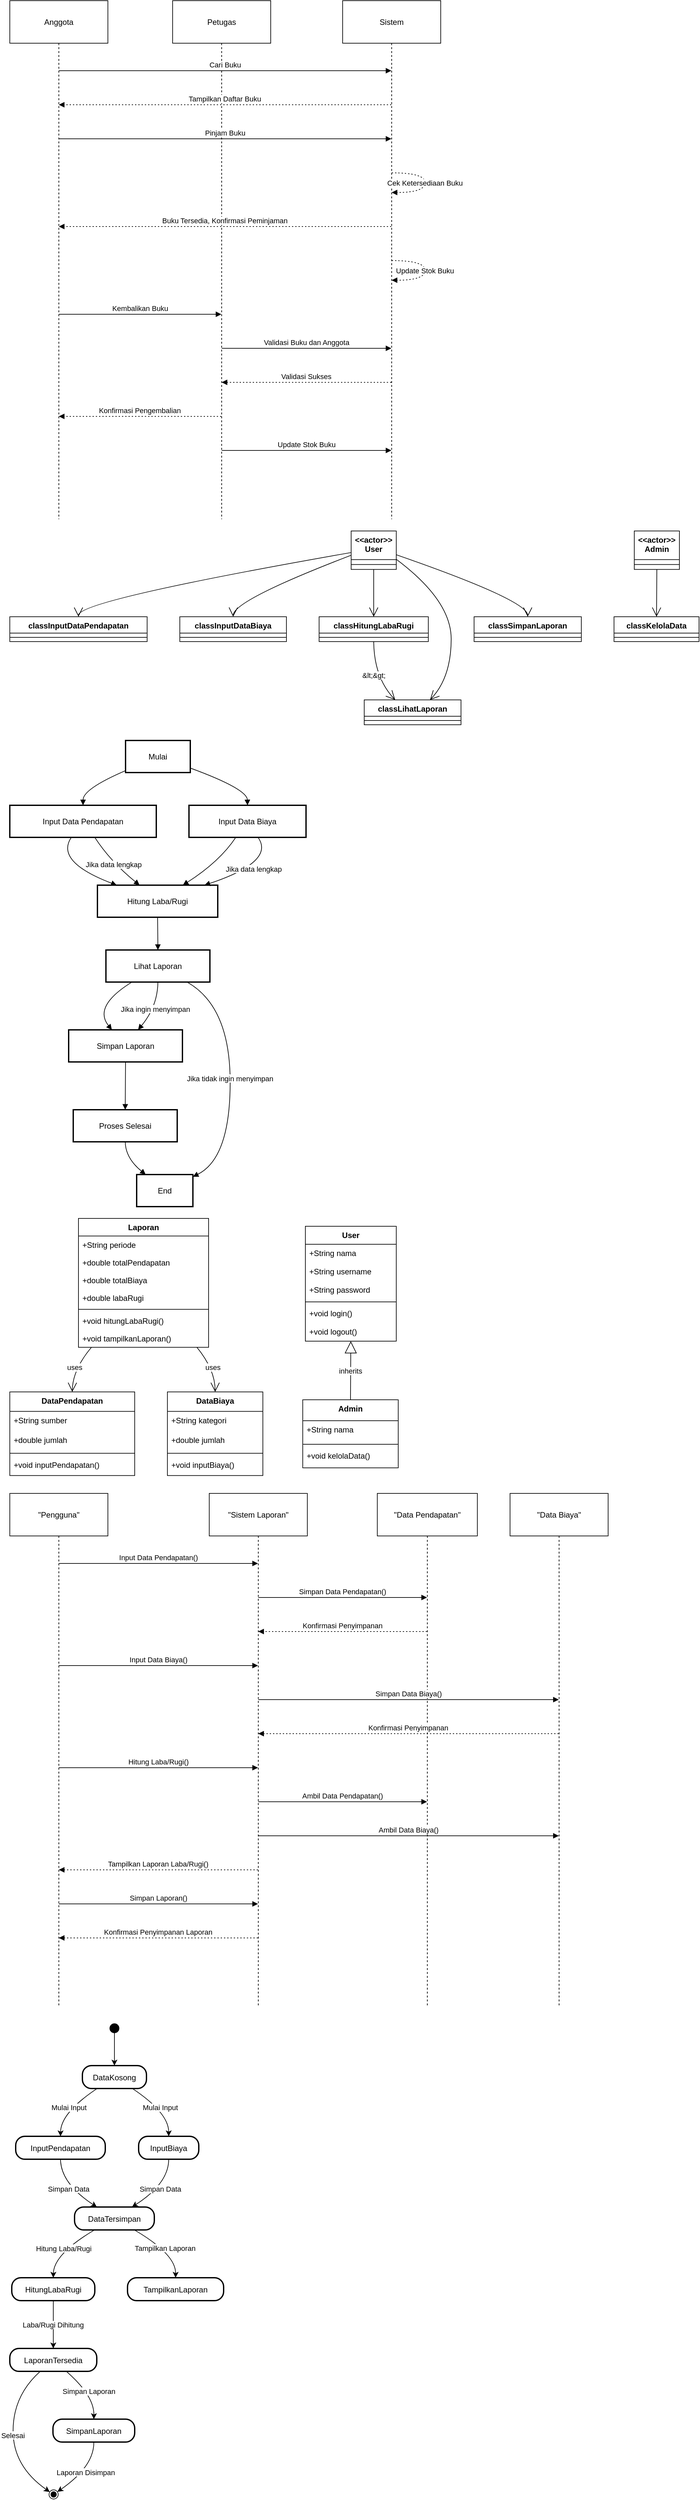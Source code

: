 <mxfile version="24.7.16">
  <diagram name="Page-1" id="5DmJ3awKhvDakh-L3g_3">
    <mxGraphModel grid="1" page="1" gridSize="10" guides="1" tooltips="1" connect="1" arrows="1" fold="1" pageScale="1" pageWidth="850" pageHeight="1100" math="0" shadow="0">
      <root>
        <mxCell id="0" />
        <mxCell id="1" parent="0" />
        <mxCell id="r-ZJKPCZ0ex_ZWOX-eeg-1" value="Anggota" style="shape=umlLifeline;perimeter=lifelinePerimeter;whiteSpace=wrap;container=1;dropTarget=0;collapsible=0;recursiveResize=0;outlineConnect=0;portConstraint=eastwest;newEdgeStyle={&quot;edgeStyle&quot;:&quot;elbowEdgeStyle&quot;,&quot;elbow&quot;:&quot;vertical&quot;,&quot;curved&quot;:0,&quot;rounded&quot;:0};size=65;" vertex="1" parent="1">
          <mxGeometry x="20" y="650" width="150" height="792" as="geometry" />
        </mxCell>
        <mxCell id="r-ZJKPCZ0ex_ZWOX-eeg-2" value="Petugas" style="shape=umlLifeline;perimeter=lifelinePerimeter;whiteSpace=wrap;container=1;dropTarget=0;collapsible=0;recursiveResize=0;outlineConnect=0;portConstraint=eastwest;newEdgeStyle={&quot;edgeStyle&quot;:&quot;elbowEdgeStyle&quot;,&quot;elbow&quot;:&quot;vertical&quot;,&quot;curved&quot;:0,&quot;rounded&quot;:0};size=65;" vertex="1" parent="1">
          <mxGeometry x="269" y="650" width="150" height="792" as="geometry" />
        </mxCell>
        <mxCell id="r-ZJKPCZ0ex_ZWOX-eeg-3" value="Sistem" style="shape=umlLifeline;perimeter=lifelinePerimeter;whiteSpace=wrap;container=1;dropTarget=0;collapsible=0;recursiveResize=0;outlineConnect=0;portConstraint=eastwest;newEdgeStyle={&quot;edgeStyle&quot;:&quot;elbowEdgeStyle&quot;,&quot;elbow&quot;:&quot;vertical&quot;,&quot;curved&quot;:0,&quot;rounded&quot;:0};size=65;" vertex="1" parent="1">
          <mxGeometry x="529" y="650" width="150" height="792" as="geometry" />
        </mxCell>
        <mxCell id="r-ZJKPCZ0ex_ZWOX-eeg-4" value="Cari Buku" style="verticalAlign=bottom;edgeStyle=elbowEdgeStyle;elbow=vertical;curved=0;rounded=0;endArrow=block;" edge="1" parent="1" source="r-ZJKPCZ0ex_ZWOX-eeg-1" target="r-ZJKPCZ0ex_ZWOX-eeg-3">
          <mxGeometry relative="1" as="geometry">
            <Array as="points">
              <mxPoint x="358" y="757" />
            </Array>
          </mxGeometry>
        </mxCell>
        <mxCell id="r-ZJKPCZ0ex_ZWOX-eeg-5" value="Tampilkan Daftar Buku" style="verticalAlign=bottom;edgeStyle=elbowEdgeStyle;elbow=vertical;curved=0;rounded=0;dashed=1;dashPattern=2 3;endArrow=block;" edge="1" parent="1" source="r-ZJKPCZ0ex_ZWOX-eeg-3" target="r-ZJKPCZ0ex_ZWOX-eeg-1">
          <mxGeometry relative="1" as="geometry">
            <Array as="points">
              <mxPoint x="361" y="809" />
            </Array>
          </mxGeometry>
        </mxCell>
        <mxCell id="r-ZJKPCZ0ex_ZWOX-eeg-6" value="Pinjam Buku" style="verticalAlign=bottom;edgeStyle=elbowEdgeStyle;elbow=vertical;curved=0;rounded=0;endArrow=block;" edge="1" parent="1" source="r-ZJKPCZ0ex_ZWOX-eeg-1" target="r-ZJKPCZ0ex_ZWOX-eeg-3">
          <mxGeometry relative="1" as="geometry">
            <Array as="points">
              <mxPoint x="358" y="861" />
            </Array>
          </mxGeometry>
        </mxCell>
        <mxCell id="r-ZJKPCZ0ex_ZWOX-eeg-7" value="Cek Ketersediaan Buku" style="curved=1;dashed=1;dashPattern=2 3;endArrow=block;rounded=0;" edge="1" parent="1" source="r-ZJKPCZ0ex_ZWOX-eeg-3" target="r-ZJKPCZ0ex_ZWOX-eeg-3">
          <mxGeometry relative="1" as="geometry">
            <Array as="points">
              <mxPoint x="655" y="913" />
              <mxPoint x="655" y="943" />
            </Array>
          </mxGeometry>
        </mxCell>
        <mxCell id="r-ZJKPCZ0ex_ZWOX-eeg-8" value="Buku Tersedia, Konfirmasi Peminjaman" style="verticalAlign=bottom;edgeStyle=elbowEdgeStyle;elbow=vertical;curved=0;rounded=0;dashed=1;dashPattern=2 3;endArrow=block;" edge="1" parent="1" source="r-ZJKPCZ0ex_ZWOX-eeg-3" target="r-ZJKPCZ0ex_ZWOX-eeg-1">
          <mxGeometry relative="1" as="geometry">
            <Array as="points">
              <mxPoint x="361" y="995" />
            </Array>
          </mxGeometry>
        </mxCell>
        <mxCell id="r-ZJKPCZ0ex_ZWOX-eeg-9" value="Update Stok Buku" style="curved=1;dashed=1;dashPattern=2 3;endArrow=block;rounded=0;" edge="1" parent="1" source="r-ZJKPCZ0ex_ZWOX-eeg-3" target="r-ZJKPCZ0ex_ZWOX-eeg-3">
          <mxGeometry relative="1" as="geometry">
            <Array as="points">
              <mxPoint x="655" y="1047" />
              <mxPoint x="655" y="1077" />
            </Array>
          </mxGeometry>
        </mxCell>
        <mxCell id="r-ZJKPCZ0ex_ZWOX-eeg-10" value="Kembalikan Buku" style="verticalAlign=bottom;edgeStyle=elbowEdgeStyle;elbow=vertical;curved=0;rounded=0;endArrow=block;" edge="1" parent="1" source="r-ZJKPCZ0ex_ZWOX-eeg-1" target="r-ZJKPCZ0ex_ZWOX-eeg-2">
          <mxGeometry relative="1" as="geometry">
            <Array as="points">
              <mxPoint x="228" y="1129" />
            </Array>
          </mxGeometry>
        </mxCell>
        <mxCell id="r-ZJKPCZ0ex_ZWOX-eeg-11" value="Validasi Buku dan Anggota" style="verticalAlign=bottom;edgeStyle=elbowEdgeStyle;elbow=vertical;curved=0;rounded=0;endArrow=block;" edge="1" parent="1" source="r-ZJKPCZ0ex_ZWOX-eeg-2" target="r-ZJKPCZ0ex_ZWOX-eeg-3">
          <mxGeometry relative="1" as="geometry">
            <Array as="points">
              <mxPoint x="483" y="1181" />
            </Array>
          </mxGeometry>
        </mxCell>
        <mxCell id="r-ZJKPCZ0ex_ZWOX-eeg-12" value="Validasi Sukses" style="verticalAlign=bottom;edgeStyle=elbowEdgeStyle;elbow=vertical;curved=0;rounded=0;dashed=1;dashPattern=2 3;endArrow=block;" edge="1" parent="1" source="r-ZJKPCZ0ex_ZWOX-eeg-3" target="r-ZJKPCZ0ex_ZWOX-eeg-2">
          <mxGeometry relative="1" as="geometry">
            <Array as="points">
              <mxPoint x="486" y="1233" />
            </Array>
          </mxGeometry>
        </mxCell>
        <mxCell id="r-ZJKPCZ0ex_ZWOX-eeg-13" value="Konfirmasi Pengembalian" style="verticalAlign=bottom;edgeStyle=elbowEdgeStyle;elbow=vertical;curved=0;rounded=0;dashed=1;dashPattern=2 3;endArrow=block;" edge="1" parent="1" source="r-ZJKPCZ0ex_ZWOX-eeg-2" target="r-ZJKPCZ0ex_ZWOX-eeg-1">
          <mxGeometry relative="1" as="geometry">
            <Array as="points">
              <mxPoint x="231" y="1285" />
            </Array>
          </mxGeometry>
        </mxCell>
        <mxCell id="r-ZJKPCZ0ex_ZWOX-eeg-14" value="Update Stok Buku" style="verticalAlign=bottom;edgeStyle=elbowEdgeStyle;elbow=vertical;curved=0;rounded=0;endArrow=block;" edge="1" parent="1" source="r-ZJKPCZ0ex_ZWOX-eeg-2" target="r-ZJKPCZ0ex_ZWOX-eeg-3">
          <mxGeometry relative="1" as="geometry">
            <Array as="points">
              <mxPoint x="483" y="1337" />
            </Array>
          </mxGeometry>
        </mxCell>
        <mxCell id="r-ZJKPCZ0ex_ZWOX-eeg-15" value="&lt;&lt;actor&gt;&gt;&#xa;User" style="swimlane;fontStyle=1;align=center;verticalAlign=top;childLayout=stackLayout;horizontal=1;startSize=43.8;horizontalStack=0;resizeParent=1;resizeParentMax=0;resizeLast=0;collapsible=0;marginBottom=0;" vertex="1" parent="1">
          <mxGeometry x="542" y="1460" width="69" height="58.8" as="geometry" />
        </mxCell>
        <mxCell id="r-ZJKPCZ0ex_ZWOX-eeg-16" style="line;strokeWidth=1;fillColor=none;align=left;verticalAlign=middle;spacingTop=-1;spacingLeft=3;spacingRight=3;rotatable=0;labelPosition=right;points=[];portConstraint=eastwest;strokeColor=inherit;" vertex="1" parent="r-ZJKPCZ0ex_ZWOX-eeg-15">
          <mxGeometry y="43.8" width="69" height="15" as="geometry" />
        </mxCell>
        <mxCell id="r-ZJKPCZ0ex_ZWOX-eeg-17" value="&lt;&lt;actor&gt;&gt;&#xa;Admin" style="swimlane;fontStyle=1;align=center;verticalAlign=top;childLayout=stackLayout;horizontal=1;startSize=43.8;horizontalStack=0;resizeParent=1;resizeParentMax=0;resizeLast=0;collapsible=0;marginBottom=0;" vertex="1" parent="1">
          <mxGeometry x="975" y="1460" width="69" height="58.8" as="geometry" />
        </mxCell>
        <mxCell id="r-ZJKPCZ0ex_ZWOX-eeg-18" style="line;strokeWidth=1;fillColor=none;align=left;verticalAlign=middle;spacingTop=-1;spacingLeft=3;spacingRight=3;rotatable=0;labelPosition=right;points=[];portConstraint=eastwest;strokeColor=inherit;" vertex="1" parent="r-ZJKPCZ0ex_ZWOX-eeg-17">
          <mxGeometry y="43.8" width="69" height="15" as="geometry" />
        </mxCell>
        <mxCell id="r-ZJKPCZ0ex_ZWOX-eeg-19" value="classInputDataPendapatan" style="swimlane;fontStyle=1;align=center;verticalAlign=top;childLayout=stackLayout;horizontal=1;startSize=25;horizontalStack=0;resizeParent=1;resizeParentMax=0;resizeLast=0;collapsible=0;marginBottom=0;" vertex="1" parent="1">
          <mxGeometry x="20" y="1591" width="210" height="38" as="geometry" />
        </mxCell>
        <mxCell id="r-ZJKPCZ0ex_ZWOX-eeg-20" style="line;strokeWidth=1;fillColor=none;align=left;verticalAlign=middle;spacingTop=-1;spacingLeft=3;spacingRight=3;rotatable=0;labelPosition=right;points=[];portConstraint=eastwest;strokeColor=inherit;" vertex="1" parent="r-ZJKPCZ0ex_ZWOX-eeg-19">
          <mxGeometry y="25" width="210" height="13" as="geometry" />
        </mxCell>
        <mxCell id="r-ZJKPCZ0ex_ZWOX-eeg-21" value="classInputDataBiaya" style="swimlane;fontStyle=1;align=center;verticalAlign=top;childLayout=stackLayout;horizontal=1;startSize=25;horizontalStack=0;resizeParent=1;resizeParentMax=0;resizeLast=0;collapsible=0;marginBottom=0;" vertex="1" parent="1">
          <mxGeometry x="280" y="1591" width="163" height="38" as="geometry" />
        </mxCell>
        <mxCell id="r-ZJKPCZ0ex_ZWOX-eeg-22" style="line;strokeWidth=1;fillColor=none;align=left;verticalAlign=middle;spacingTop=-1;spacingLeft=3;spacingRight=3;rotatable=0;labelPosition=right;points=[];portConstraint=eastwest;strokeColor=inherit;" vertex="1" parent="r-ZJKPCZ0ex_ZWOX-eeg-21">
          <mxGeometry y="25" width="163" height="13" as="geometry" />
        </mxCell>
        <mxCell id="r-ZJKPCZ0ex_ZWOX-eeg-23" value="classHitungLabaRugi" style="swimlane;fontStyle=1;align=center;verticalAlign=top;childLayout=stackLayout;horizontal=1;startSize=25;horizontalStack=0;resizeParent=1;resizeParentMax=0;resizeLast=0;collapsible=0;marginBottom=0;" vertex="1" parent="1">
          <mxGeometry x="493" y="1591" width="167" height="38" as="geometry" />
        </mxCell>
        <mxCell id="r-ZJKPCZ0ex_ZWOX-eeg-24" style="line;strokeWidth=1;fillColor=none;align=left;verticalAlign=middle;spacingTop=-1;spacingLeft=3;spacingRight=3;rotatable=0;labelPosition=right;points=[];portConstraint=eastwest;strokeColor=inherit;" vertex="1" parent="r-ZJKPCZ0ex_ZWOX-eeg-23">
          <mxGeometry y="25" width="167" height="13" as="geometry" />
        </mxCell>
        <mxCell id="r-ZJKPCZ0ex_ZWOX-eeg-25" value="classLihatLaporan" style="swimlane;fontStyle=1;align=center;verticalAlign=top;childLayout=stackLayout;horizontal=1;startSize=25;horizontalStack=0;resizeParent=1;resizeParentMax=0;resizeLast=0;collapsible=0;marginBottom=0;" vertex="1" parent="1">
          <mxGeometry x="562" y="1718" width="148" height="38" as="geometry" />
        </mxCell>
        <mxCell id="r-ZJKPCZ0ex_ZWOX-eeg-26" style="line;strokeWidth=1;fillColor=none;align=left;verticalAlign=middle;spacingTop=-1;spacingLeft=3;spacingRight=3;rotatable=0;labelPosition=right;points=[];portConstraint=eastwest;strokeColor=inherit;" vertex="1" parent="r-ZJKPCZ0ex_ZWOX-eeg-25">
          <mxGeometry y="25" width="148" height="13" as="geometry" />
        </mxCell>
        <mxCell id="r-ZJKPCZ0ex_ZWOX-eeg-27" value="classSimpanLaporan" style="swimlane;fontStyle=1;align=center;verticalAlign=top;childLayout=stackLayout;horizontal=1;startSize=25;horizontalStack=0;resizeParent=1;resizeParentMax=0;resizeLast=0;collapsible=0;marginBottom=0;" vertex="1" parent="1">
          <mxGeometry x="730" y="1591" width="164" height="38" as="geometry" />
        </mxCell>
        <mxCell id="r-ZJKPCZ0ex_ZWOX-eeg-28" style="line;strokeWidth=1;fillColor=none;align=left;verticalAlign=middle;spacingTop=-1;spacingLeft=3;spacingRight=3;rotatable=0;labelPosition=right;points=[];portConstraint=eastwest;strokeColor=inherit;" vertex="1" parent="r-ZJKPCZ0ex_ZWOX-eeg-27">
          <mxGeometry y="25" width="164" height="13" as="geometry" />
        </mxCell>
        <mxCell id="r-ZJKPCZ0ex_ZWOX-eeg-29" value="classKelolaData" style="swimlane;fontStyle=1;align=center;verticalAlign=top;childLayout=stackLayout;horizontal=1;startSize=25;horizontalStack=0;resizeParent=1;resizeParentMax=0;resizeLast=0;collapsible=0;marginBottom=0;" vertex="1" parent="1">
          <mxGeometry x="944" y="1591" width="130" height="38" as="geometry" />
        </mxCell>
        <mxCell id="r-ZJKPCZ0ex_ZWOX-eeg-30" style="line;strokeWidth=1;fillColor=none;align=left;verticalAlign=middle;spacingTop=-1;spacingLeft=3;spacingRight=3;rotatable=0;labelPosition=right;points=[];portConstraint=eastwest;strokeColor=inherit;" vertex="1" parent="r-ZJKPCZ0ex_ZWOX-eeg-29">
          <mxGeometry y="25" width="130" height="13" as="geometry" />
        </mxCell>
        <mxCell id="r-ZJKPCZ0ex_ZWOX-eeg-31" value="" style="curved=1;startArrow=none;endArrow=open;endSize=12;exitX=0;exitY=0.56;entryX=0.5;entryY=0;rounded=0;" edge="1" parent="1" source="r-ZJKPCZ0ex_ZWOX-eeg-15" target="r-ZJKPCZ0ex_ZWOX-eeg-19">
          <mxGeometry relative="1" as="geometry">
            <Array as="points">
              <mxPoint x="125" y="1566" />
            </Array>
          </mxGeometry>
        </mxCell>
        <mxCell id="r-ZJKPCZ0ex_ZWOX-eeg-32" value="" style="curved=1;startArrow=none;endArrow=open;endSize=12;exitX=0;exitY=0.63;entryX=0.5;entryY=0;rounded=0;" edge="1" parent="1" source="r-ZJKPCZ0ex_ZWOX-eeg-15" target="r-ZJKPCZ0ex_ZWOX-eeg-21">
          <mxGeometry relative="1" as="geometry">
            <Array as="points">
              <mxPoint x="362" y="1566" />
            </Array>
          </mxGeometry>
        </mxCell>
        <mxCell id="r-ZJKPCZ0ex_ZWOX-eeg-33" value="" style="curved=1;startArrow=none;endArrow=open;endSize=12;exitX=0.5;exitY=1;entryX=0.5;entryY=0;rounded=0;" edge="1" parent="1" source="r-ZJKPCZ0ex_ZWOX-eeg-15" target="r-ZJKPCZ0ex_ZWOX-eeg-23">
          <mxGeometry relative="1" as="geometry">
            <Array as="points" />
          </mxGeometry>
        </mxCell>
        <mxCell id="r-ZJKPCZ0ex_ZWOX-eeg-34" value="" style="curved=1;startArrow=none;endArrow=open;endSize=12;exitX=1.01;exitY=0.74;entryX=0.68;entryY=0;rounded=0;" edge="1" parent="1" source="r-ZJKPCZ0ex_ZWOX-eeg-15" target="r-ZJKPCZ0ex_ZWOX-eeg-25">
          <mxGeometry relative="1" as="geometry">
            <Array as="points">
              <mxPoint x="695" y="1566" />
              <mxPoint x="695" y="1684" />
            </Array>
          </mxGeometry>
        </mxCell>
        <mxCell id="r-ZJKPCZ0ex_ZWOX-eeg-35" value="" style="curved=1;startArrow=none;endArrow=open;endSize=12;exitX=1.01;exitY=0.62;entryX=0.5;entryY=0;rounded=0;" edge="1" parent="1" source="r-ZJKPCZ0ex_ZWOX-eeg-15" target="r-ZJKPCZ0ex_ZWOX-eeg-27">
          <mxGeometry relative="1" as="geometry">
            <Array as="points">
              <mxPoint x="812" y="1566" />
            </Array>
          </mxGeometry>
        </mxCell>
        <mxCell id="r-ZJKPCZ0ex_ZWOX-eeg-36" value="" style="curved=1;startArrow=none;endArrow=open;endSize=12;exitX=0.5;exitY=1;entryX=0.5;entryY=0;rounded=0;" edge="1" parent="1" source="r-ZJKPCZ0ex_ZWOX-eeg-17" target="r-ZJKPCZ0ex_ZWOX-eeg-29">
          <mxGeometry relative="1" as="geometry">
            <Array as="points" />
          </mxGeometry>
        </mxCell>
        <mxCell id="r-ZJKPCZ0ex_ZWOX-eeg-37" value="&amp;lt;&amp;gt;" style="curved=1;startArrow=none;endArrow=open;endSize=12;exitX=0.5;exitY=1;entryX=0.32;entryY=0;rounded=0;" edge="1" parent="1" source="r-ZJKPCZ0ex_ZWOX-eeg-23" target="r-ZJKPCZ0ex_ZWOX-eeg-25">
          <mxGeometry relative="1" as="geometry">
            <Array as="points">
              <mxPoint x="577" y="1684" />
            </Array>
          </mxGeometry>
        </mxCell>
        <mxCell id="r-ZJKPCZ0ex_ZWOX-eeg-38" value="Mulai" style="whiteSpace=wrap;strokeWidth=2;" vertex="1" parent="1">
          <mxGeometry x="197" y="1780" width="99" height="49" as="geometry" />
        </mxCell>
        <mxCell id="r-ZJKPCZ0ex_ZWOX-eeg-39" value="Input Data Pendapatan" style="whiteSpace=wrap;strokeWidth=2;" vertex="1" parent="1">
          <mxGeometry x="20" y="1879" width="224" height="49" as="geometry" />
        </mxCell>
        <mxCell id="r-ZJKPCZ0ex_ZWOX-eeg-40" value="Input Data Biaya" style="whiteSpace=wrap;strokeWidth=2;" vertex="1" parent="1">
          <mxGeometry x="294" y="1879" width="179" height="49" as="geometry" />
        </mxCell>
        <mxCell id="r-ZJKPCZ0ex_ZWOX-eeg-41" value="Hitung Laba/Rugi" style="whiteSpace=wrap;strokeWidth=2;" vertex="1" parent="1">
          <mxGeometry x="154" y="2001" width="184" height="49" as="geometry" />
        </mxCell>
        <mxCell id="r-ZJKPCZ0ex_ZWOX-eeg-42" value="Lihat Laporan" style="whiteSpace=wrap;strokeWidth=2;" vertex="1" parent="1">
          <mxGeometry x="167" y="2100" width="159" height="49" as="geometry" />
        </mxCell>
        <mxCell id="r-ZJKPCZ0ex_ZWOX-eeg-43" value="Simpan Laporan" style="whiteSpace=wrap;strokeWidth=2;" vertex="1" parent="1">
          <mxGeometry x="110" y="2222" width="174" height="49" as="geometry" />
        </mxCell>
        <mxCell id="r-ZJKPCZ0ex_ZWOX-eeg-44" value="Proses Selesai" style="whiteSpace=wrap;strokeWidth=2;" vertex="1" parent="1">
          <mxGeometry x="117" y="2344" width="159" height="49" as="geometry" />
        </mxCell>
        <mxCell id="r-ZJKPCZ0ex_ZWOX-eeg-45" value="End" style="whiteSpace=wrap;strokeWidth=2;" vertex="1" parent="1">
          <mxGeometry x="214" y="2443" width="86" height="49" as="geometry" />
        </mxCell>
        <mxCell id="r-ZJKPCZ0ex_ZWOX-eeg-46" value="" style="curved=1;startArrow=none;endArrow=block;exitX=0;exitY=0.94;entryX=0.5;entryY=0;rounded=0;" edge="1" parent="1" source="r-ZJKPCZ0ex_ZWOX-eeg-38" target="r-ZJKPCZ0ex_ZWOX-eeg-39">
          <mxGeometry relative="1" as="geometry">
            <Array as="points">
              <mxPoint x="132" y="1854" />
            </Array>
          </mxGeometry>
        </mxCell>
        <mxCell id="r-ZJKPCZ0ex_ZWOX-eeg-47" value="" style="curved=1;startArrow=none;endArrow=block;exitX=1;exitY=0.86;entryX=0.5;entryY=0;rounded=0;" edge="1" parent="1" source="r-ZJKPCZ0ex_ZWOX-eeg-38" target="r-ZJKPCZ0ex_ZWOX-eeg-40">
          <mxGeometry relative="1" as="geometry">
            <Array as="points">
              <mxPoint x="383" y="1854" />
            </Array>
          </mxGeometry>
        </mxCell>
        <mxCell id="r-ZJKPCZ0ex_ZWOX-eeg-48" value="" style="curved=1;startArrow=none;endArrow=block;exitX=0.42;exitY=1;entryX=0.16;entryY=0;rounded=0;" edge="1" parent="1" source="r-ZJKPCZ0ex_ZWOX-eeg-39" target="r-ZJKPCZ0ex_ZWOX-eeg-41">
          <mxGeometry relative="1" as="geometry">
            <Array as="points">
              <mxPoint x="89" y="1965" />
            </Array>
          </mxGeometry>
        </mxCell>
        <mxCell id="r-ZJKPCZ0ex_ZWOX-eeg-49" value="" style="curved=1;startArrow=none;endArrow=block;exitX=0.4;exitY=1;entryX=0.71;entryY=0;rounded=0;" edge="1" parent="1" source="r-ZJKPCZ0ex_ZWOX-eeg-40" target="r-ZJKPCZ0ex_ZWOX-eeg-41">
          <mxGeometry relative="1" as="geometry">
            <Array as="points">
              <mxPoint x="341" y="1965" />
            </Array>
          </mxGeometry>
        </mxCell>
        <mxCell id="r-ZJKPCZ0ex_ZWOX-eeg-50" value="" style="curved=1;startArrow=none;endArrow=block;exitX=0.5;exitY=1;entryX=0.5;entryY=0;rounded=0;" edge="1" parent="1" source="r-ZJKPCZ0ex_ZWOX-eeg-41" target="r-ZJKPCZ0ex_ZWOX-eeg-42">
          <mxGeometry relative="1" as="geometry">
            <Array as="points" />
          </mxGeometry>
        </mxCell>
        <mxCell id="r-ZJKPCZ0ex_ZWOX-eeg-51" value="" style="curved=1;startArrow=none;endArrow=block;exitX=0.25;exitY=1;entryX=0.38;entryY=0;rounded=0;" edge="1" parent="1" source="r-ZJKPCZ0ex_ZWOX-eeg-42" target="r-ZJKPCZ0ex_ZWOX-eeg-43">
          <mxGeometry relative="1" as="geometry">
            <Array as="points">
              <mxPoint x="147" y="2186" />
            </Array>
          </mxGeometry>
        </mxCell>
        <mxCell id="r-ZJKPCZ0ex_ZWOX-eeg-52" value="" style="curved=1;startArrow=none;endArrow=block;exitX=0.5;exitY=1;entryX=0.5;entryY=0;rounded=0;" edge="1" parent="1" source="r-ZJKPCZ0ex_ZWOX-eeg-43" target="r-ZJKPCZ0ex_ZWOX-eeg-44">
          <mxGeometry relative="1" as="geometry">
            <Array as="points" />
          </mxGeometry>
        </mxCell>
        <mxCell id="r-ZJKPCZ0ex_ZWOX-eeg-53" value="" style="curved=1;startArrow=none;endArrow=block;exitX=0.5;exitY=1;entryX=0.16;entryY=0;rounded=0;" edge="1" parent="1" source="r-ZJKPCZ0ex_ZWOX-eeg-44" target="r-ZJKPCZ0ex_ZWOX-eeg-45">
          <mxGeometry relative="1" as="geometry">
            <Array as="points">
              <mxPoint x="197" y="2418" />
            </Array>
          </mxGeometry>
        </mxCell>
        <mxCell id="r-ZJKPCZ0ex_ZWOX-eeg-54" value="Jika data lengkap" style="curved=1;startArrow=none;endArrow=block;exitX=0.58;exitY=1;entryX=0.35;entryY=0;rounded=0;" edge="1" parent="1" source="r-ZJKPCZ0ex_ZWOX-eeg-39" target="r-ZJKPCZ0ex_ZWOX-eeg-41">
          <mxGeometry relative="1" as="geometry">
            <Array as="points">
              <mxPoint x="174" y="1965" />
            </Array>
          </mxGeometry>
        </mxCell>
        <mxCell id="r-ZJKPCZ0ex_ZWOX-eeg-55" value="Jika data lengkap" style="curved=1;startArrow=none;endArrow=block;exitX=0.59;exitY=1;entryX=0.89;entryY=0;rounded=0;" edge="1" parent="1" source="r-ZJKPCZ0ex_ZWOX-eeg-40" target="r-ZJKPCZ0ex_ZWOX-eeg-41">
          <mxGeometry relative="1" as="geometry">
            <Array as="points">
              <mxPoint x="426" y="1965" />
            </Array>
          </mxGeometry>
        </mxCell>
        <mxCell id="r-ZJKPCZ0ex_ZWOX-eeg-56" value="Jika ingin menyimpan" style="curved=1;startArrow=none;endArrow=block;exitX=0.5;exitY=1;entryX=0.61;entryY=0;rounded=0;" edge="1" parent="1" source="r-ZJKPCZ0ex_ZWOX-eeg-42" target="r-ZJKPCZ0ex_ZWOX-eeg-43">
          <mxGeometry relative="1" as="geometry">
            <Array as="points">
              <mxPoint x="246" y="2186" />
            </Array>
          </mxGeometry>
        </mxCell>
        <mxCell id="r-ZJKPCZ0ex_ZWOX-eeg-57" value="Jika tidak ingin menyimpan" style="curved=1;startArrow=none;endArrow=block;exitX=0.78;exitY=1;entryX=1.01;entryY=0.06;rounded=0;" edge="1" parent="1" source="r-ZJKPCZ0ex_ZWOX-eeg-42" target="r-ZJKPCZ0ex_ZWOX-eeg-45">
          <mxGeometry relative="1" as="geometry">
            <Array as="points">
              <mxPoint x="357" y="2186" />
              <mxPoint x="357" y="2418" />
            </Array>
          </mxGeometry>
        </mxCell>
        <mxCell id="r-ZJKPCZ0ex_ZWOX-eeg-58" value="Laporan" style="swimlane;fontStyle=1;align=center;verticalAlign=top;childLayout=stackLayout;horizontal=1;startSize=26.857;horizontalStack=0;resizeParent=1;resizeParentMax=0;resizeLast=0;collapsible=0;marginBottom=0;" vertex="1" parent="1">
          <mxGeometry x="125" y="2510" width="199" height="196.857" as="geometry" />
        </mxCell>
        <mxCell id="r-ZJKPCZ0ex_ZWOX-eeg-59" value="+String periode" style="text;strokeColor=none;fillColor=none;align=left;verticalAlign=top;spacingLeft=4;spacingRight=4;overflow=hidden;rotatable=0;points=[[0,0.5],[1,0.5]];portConstraint=eastwest;" vertex="1" parent="r-ZJKPCZ0ex_ZWOX-eeg-58">
          <mxGeometry y="26.857" width="199" height="27" as="geometry" />
        </mxCell>
        <mxCell id="r-ZJKPCZ0ex_ZWOX-eeg-60" value="+double totalPendapatan" style="text;strokeColor=none;fillColor=none;align=left;verticalAlign=top;spacingLeft=4;spacingRight=4;overflow=hidden;rotatable=0;points=[[0,0.5],[1,0.5]];portConstraint=eastwest;" vertex="1" parent="r-ZJKPCZ0ex_ZWOX-eeg-58">
          <mxGeometry y="53.857" width="199" height="27" as="geometry" />
        </mxCell>
        <mxCell id="r-ZJKPCZ0ex_ZWOX-eeg-61" value="+double totalBiaya" style="text;strokeColor=none;fillColor=none;align=left;verticalAlign=top;spacingLeft=4;spacingRight=4;overflow=hidden;rotatable=0;points=[[0,0.5],[1,0.5]];portConstraint=eastwest;" vertex="1" parent="r-ZJKPCZ0ex_ZWOX-eeg-58">
          <mxGeometry y="80.857" width="199" height="27" as="geometry" />
        </mxCell>
        <mxCell id="r-ZJKPCZ0ex_ZWOX-eeg-62" value="+double labaRugi" style="text;strokeColor=none;fillColor=none;align=left;verticalAlign=top;spacingLeft=4;spacingRight=4;overflow=hidden;rotatable=0;points=[[0,0.5],[1,0.5]];portConstraint=eastwest;" vertex="1" parent="r-ZJKPCZ0ex_ZWOX-eeg-58">
          <mxGeometry y="107.857" width="199" height="27" as="geometry" />
        </mxCell>
        <mxCell id="r-ZJKPCZ0ex_ZWOX-eeg-63" style="line;strokeWidth=1;fillColor=none;align=left;verticalAlign=middle;spacingTop=-1;spacingLeft=3;spacingRight=3;rotatable=0;labelPosition=right;points=[];portConstraint=eastwest;strokeColor=inherit;" vertex="1" parent="r-ZJKPCZ0ex_ZWOX-eeg-58">
          <mxGeometry y="134.857" width="199" height="8" as="geometry" />
        </mxCell>
        <mxCell id="r-ZJKPCZ0ex_ZWOX-eeg-64" value="+void hitungLabaRugi()" style="text;strokeColor=none;fillColor=none;align=left;verticalAlign=top;spacingLeft=4;spacingRight=4;overflow=hidden;rotatable=0;points=[[0,0.5],[1,0.5]];portConstraint=eastwest;" vertex="1" parent="r-ZJKPCZ0ex_ZWOX-eeg-58">
          <mxGeometry y="142.857" width="199" height="27" as="geometry" />
        </mxCell>
        <mxCell id="r-ZJKPCZ0ex_ZWOX-eeg-65" value="+void tampilkanLaporan()" style="text;strokeColor=none;fillColor=none;align=left;verticalAlign=top;spacingLeft=4;spacingRight=4;overflow=hidden;rotatable=0;points=[[0,0.5],[1,0.5]];portConstraint=eastwest;" vertex="1" parent="r-ZJKPCZ0ex_ZWOX-eeg-58">
          <mxGeometry y="169.857" width="199" height="27" as="geometry" />
        </mxCell>
        <mxCell id="r-ZJKPCZ0ex_ZWOX-eeg-66" value="DataPendapatan" style="swimlane;fontStyle=1;align=center;verticalAlign=top;childLayout=stackLayout;horizontal=1;startSize=29.75;horizontalStack=0;resizeParent=1;resizeParentMax=0;resizeLast=0;collapsible=0;marginBottom=0;" vertex="1" parent="1">
          <mxGeometry x="20" y="2775" width="191" height="127.75" as="geometry" />
        </mxCell>
        <mxCell id="r-ZJKPCZ0ex_ZWOX-eeg-67" value="+String sumber" style="text;strokeColor=none;fillColor=none;align=left;verticalAlign=top;spacingLeft=4;spacingRight=4;overflow=hidden;rotatable=0;points=[[0,0.5],[1,0.5]];portConstraint=eastwest;" vertex="1" parent="r-ZJKPCZ0ex_ZWOX-eeg-66">
          <mxGeometry y="29.75" width="191" height="30" as="geometry" />
        </mxCell>
        <mxCell id="r-ZJKPCZ0ex_ZWOX-eeg-68" value="+double jumlah" style="text;strokeColor=none;fillColor=none;align=left;verticalAlign=top;spacingLeft=4;spacingRight=4;overflow=hidden;rotatable=0;points=[[0,0.5],[1,0.5]];portConstraint=eastwest;" vertex="1" parent="r-ZJKPCZ0ex_ZWOX-eeg-66">
          <mxGeometry y="59.75" width="191" height="30" as="geometry" />
        </mxCell>
        <mxCell id="r-ZJKPCZ0ex_ZWOX-eeg-69" style="line;strokeWidth=1;fillColor=none;align=left;verticalAlign=middle;spacingTop=-1;spacingLeft=3;spacingRight=3;rotatable=0;labelPosition=right;points=[];portConstraint=eastwest;strokeColor=inherit;" vertex="1" parent="r-ZJKPCZ0ex_ZWOX-eeg-66">
          <mxGeometry y="89.75" width="191" height="8" as="geometry" />
        </mxCell>
        <mxCell id="r-ZJKPCZ0ex_ZWOX-eeg-70" value="+void inputPendapatan()" style="text;strokeColor=none;fillColor=none;align=left;verticalAlign=top;spacingLeft=4;spacingRight=4;overflow=hidden;rotatable=0;points=[[0,0.5],[1,0.5]];portConstraint=eastwest;" vertex="1" parent="r-ZJKPCZ0ex_ZWOX-eeg-66">
          <mxGeometry y="97.75" width="191" height="30" as="geometry" />
        </mxCell>
        <mxCell id="r-ZJKPCZ0ex_ZWOX-eeg-71" value="DataBiaya" style="swimlane;fontStyle=1;align=center;verticalAlign=top;childLayout=stackLayout;horizontal=1;startSize=29.75;horizontalStack=0;resizeParent=1;resizeParentMax=0;resizeLast=0;collapsible=0;marginBottom=0;" vertex="1" parent="1">
          <mxGeometry x="261" y="2775" width="146" height="127.75" as="geometry" />
        </mxCell>
        <mxCell id="r-ZJKPCZ0ex_ZWOX-eeg-72" value="+String kategori" style="text;strokeColor=none;fillColor=none;align=left;verticalAlign=top;spacingLeft=4;spacingRight=4;overflow=hidden;rotatable=0;points=[[0,0.5],[1,0.5]];portConstraint=eastwest;" vertex="1" parent="r-ZJKPCZ0ex_ZWOX-eeg-71">
          <mxGeometry y="29.75" width="146" height="30" as="geometry" />
        </mxCell>
        <mxCell id="r-ZJKPCZ0ex_ZWOX-eeg-73" value="+double jumlah" style="text;strokeColor=none;fillColor=none;align=left;verticalAlign=top;spacingLeft=4;spacingRight=4;overflow=hidden;rotatable=0;points=[[0,0.5],[1,0.5]];portConstraint=eastwest;" vertex="1" parent="r-ZJKPCZ0ex_ZWOX-eeg-71">
          <mxGeometry y="59.75" width="146" height="30" as="geometry" />
        </mxCell>
        <mxCell id="r-ZJKPCZ0ex_ZWOX-eeg-74" style="line;strokeWidth=1;fillColor=none;align=left;verticalAlign=middle;spacingTop=-1;spacingLeft=3;spacingRight=3;rotatable=0;labelPosition=right;points=[];portConstraint=eastwest;strokeColor=inherit;" vertex="1" parent="r-ZJKPCZ0ex_ZWOX-eeg-71">
          <mxGeometry y="89.75" width="146" height="8" as="geometry" />
        </mxCell>
        <mxCell id="r-ZJKPCZ0ex_ZWOX-eeg-75" value="+void inputBiaya()" style="text;strokeColor=none;fillColor=none;align=left;verticalAlign=top;spacingLeft=4;spacingRight=4;overflow=hidden;rotatable=0;points=[[0,0.5],[1,0.5]];portConstraint=eastwest;" vertex="1" parent="r-ZJKPCZ0ex_ZWOX-eeg-71">
          <mxGeometry y="97.75" width="146" height="30" as="geometry" />
        </mxCell>
        <mxCell id="r-ZJKPCZ0ex_ZWOX-eeg-76" value="User" style="swimlane;fontStyle=1;align=center;verticalAlign=top;childLayout=stackLayout;horizontal=1;startSize=27.5;horizontalStack=0;resizeParent=1;resizeParentMax=0;resizeLast=0;collapsible=0;marginBottom=0;" vertex="1" parent="1">
          <mxGeometry x="472" y="2522" width="139" height="175.5" as="geometry" />
        </mxCell>
        <mxCell id="r-ZJKPCZ0ex_ZWOX-eeg-77" value="+String nama" style="text;strokeColor=none;fillColor=none;align=left;verticalAlign=top;spacingLeft=4;spacingRight=4;overflow=hidden;rotatable=0;points=[[0,0.5],[1,0.5]];portConstraint=eastwest;" vertex="1" parent="r-ZJKPCZ0ex_ZWOX-eeg-76">
          <mxGeometry y="27.5" width="139" height="28" as="geometry" />
        </mxCell>
        <mxCell id="r-ZJKPCZ0ex_ZWOX-eeg-78" value="+String username" style="text;strokeColor=none;fillColor=none;align=left;verticalAlign=top;spacingLeft=4;spacingRight=4;overflow=hidden;rotatable=0;points=[[0,0.5],[1,0.5]];portConstraint=eastwest;" vertex="1" parent="r-ZJKPCZ0ex_ZWOX-eeg-76">
          <mxGeometry y="55.5" width="139" height="28" as="geometry" />
        </mxCell>
        <mxCell id="r-ZJKPCZ0ex_ZWOX-eeg-79" value="+String password" style="text;strokeColor=none;fillColor=none;align=left;verticalAlign=top;spacingLeft=4;spacingRight=4;overflow=hidden;rotatable=0;points=[[0,0.5],[1,0.5]];portConstraint=eastwest;" vertex="1" parent="r-ZJKPCZ0ex_ZWOX-eeg-76">
          <mxGeometry y="83.5" width="139" height="28" as="geometry" />
        </mxCell>
        <mxCell id="r-ZJKPCZ0ex_ZWOX-eeg-80" style="line;strokeWidth=1;fillColor=none;align=left;verticalAlign=middle;spacingTop=-1;spacingLeft=3;spacingRight=3;rotatable=0;labelPosition=right;points=[];portConstraint=eastwest;strokeColor=inherit;" vertex="1" parent="r-ZJKPCZ0ex_ZWOX-eeg-76">
          <mxGeometry y="111.5" width="139" height="8" as="geometry" />
        </mxCell>
        <mxCell id="r-ZJKPCZ0ex_ZWOX-eeg-81" value="+void login()" style="text;strokeColor=none;fillColor=none;align=left;verticalAlign=top;spacingLeft=4;spacingRight=4;overflow=hidden;rotatable=0;points=[[0,0.5],[1,0.5]];portConstraint=eastwest;" vertex="1" parent="r-ZJKPCZ0ex_ZWOX-eeg-76">
          <mxGeometry y="119.5" width="139" height="28" as="geometry" />
        </mxCell>
        <mxCell id="r-ZJKPCZ0ex_ZWOX-eeg-82" value="+void logout()" style="text;strokeColor=none;fillColor=none;align=left;verticalAlign=top;spacingLeft=4;spacingRight=4;overflow=hidden;rotatable=0;points=[[0,0.5],[1,0.5]];portConstraint=eastwest;" vertex="1" parent="r-ZJKPCZ0ex_ZWOX-eeg-76">
          <mxGeometry y="147.5" width="139" height="28" as="geometry" />
        </mxCell>
        <mxCell id="r-ZJKPCZ0ex_ZWOX-eeg-83" value="Admin" style="swimlane;fontStyle=1;align=center;verticalAlign=top;childLayout=stackLayout;horizontal=1;startSize=32;horizontalStack=0;resizeParent=1;resizeParentMax=0;resizeLast=0;collapsible=0;marginBottom=0;" vertex="1" parent="1">
          <mxGeometry x="468" y="2787" width="146" height="104" as="geometry" />
        </mxCell>
        <mxCell id="r-ZJKPCZ0ex_ZWOX-eeg-84" value="+String nama" style="text;strokeColor=none;fillColor=none;align=left;verticalAlign=top;spacingLeft=4;spacingRight=4;overflow=hidden;rotatable=0;points=[[0,0.5],[1,0.5]];portConstraint=eastwest;" vertex="1" parent="r-ZJKPCZ0ex_ZWOX-eeg-83">
          <mxGeometry y="32" width="146" height="32" as="geometry" />
        </mxCell>
        <mxCell id="r-ZJKPCZ0ex_ZWOX-eeg-85" style="line;strokeWidth=1;fillColor=none;align=left;verticalAlign=middle;spacingTop=-1;spacingLeft=3;spacingRight=3;rotatable=0;labelPosition=right;points=[];portConstraint=eastwest;strokeColor=inherit;" vertex="1" parent="r-ZJKPCZ0ex_ZWOX-eeg-83">
          <mxGeometry y="64" width="146" height="8" as="geometry" />
        </mxCell>
        <mxCell id="r-ZJKPCZ0ex_ZWOX-eeg-86" value="+void kelolaData()" style="text;strokeColor=none;fillColor=none;align=left;verticalAlign=top;spacingLeft=4;spacingRight=4;overflow=hidden;rotatable=0;points=[[0,0.5],[1,0.5]];portConstraint=eastwest;" vertex="1" parent="r-ZJKPCZ0ex_ZWOX-eeg-83">
          <mxGeometry y="72" width="146" height="32" as="geometry" />
        </mxCell>
        <mxCell id="r-ZJKPCZ0ex_ZWOX-eeg-87" value="inherits" style="curved=1;startArrow=block;startSize=16;startFill=0;endArrow=none;exitX=0.5;exitY=1;entryX=0.5;entryY=0;rounded=0;" edge="1" parent="1" source="r-ZJKPCZ0ex_ZWOX-eeg-76" target="r-ZJKPCZ0ex_ZWOX-eeg-83">
          <mxGeometry relative="1" as="geometry">
            <Array as="points" />
          </mxGeometry>
        </mxCell>
        <mxCell id="r-ZJKPCZ0ex_ZWOX-eeg-88" value="uses" style="curved=1;startArrow=none;endArrow=open;endSize=12;exitX=0.1;exitY=1;entryX=0.5;entryY=0;rounded=0;" edge="1" parent="1" source="r-ZJKPCZ0ex_ZWOX-eeg-58" target="r-ZJKPCZ0ex_ZWOX-eeg-66">
          <mxGeometry relative="1" as="geometry">
            <Array as="points">
              <mxPoint x="116" y="2741" />
            </Array>
          </mxGeometry>
        </mxCell>
        <mxCell id="r-ZJKPCZ0ex_ZWOX-eeg-89" value="uses" style="curved=1;startArrow=none;endArrow=open;endSize=12;exitX=0.91;exitY=1;entryX=0.5;entryY=0;rounded=0;" edge="1" parent="1" source="r-ZJKPCZ0ex_ZWOX-eeg-58" target="r-ZJKPCZ0ex_ZWOX-eeg-71">
          <mxGeometry relative="1" as="geometry">
            <Array as="points">
              <mxPoint x="334" y="2741" />
            </Array>
          </mxGeometry>
        </mxCell>
        <mxCell id="r-ZJKPCZ0ex_ZWOX-eeg-90" value="&quot;Pengguna&quot;" style="shape=umlLifeline;perimeter=lifelinePerimeter;whiteSpace=wrap;container=1;dropTarget=0;collapsible=0;recursiveResize=0;outlineConnect=0;portConstraint=eastwest;newEdgeStyle={&quot;edgeStyle&quot;:&quot;elbowEdgeStyle&quot;,&quot;elbow&quot;:&quot;vertical&quot;,&quot;curved&quot;:0,&quot;rounded&quot;:0};size=65;" vertex="1" parent="1">
          <mxGeometry x="20" y="2930" width="150" height="784" as="geometry" />
        </mxCell>
        <mxCell id="r-ZJKPCZ0ex_ZWOX-eeg-91" value="&quot;Sistem Laporan&quot;" style="shape=umlLifeline;perimeter=lifelinePerimeter;whiteSpace=wrap;container=1;dropTarget=0;collapsible=0;recursiveResize=0;outlineConnect=0;portConstraint=eastwest;newEdgeStyle={&quot;edgeStyle&quot;:&quot;elbowEdgeStyle&quot;,&quot;elbow&quot;:&quot;vertical&quot;,&quot;curved&quot;:0,&quot;rounded&quot;:0};size=65;" vertex="1" parent="1">
          <mxGeometry x="325" y="2930" width="150" height="784" as="geometry" />
        </mxCell>
        <mxCell id="r-ZJKPCZ0ex_ZWOX-eeg-92" value="&quot;Data Pendapatan&quot;" style="shape=umlLifeline;perimeter=lifelinePerimeter;whiteSpace=wrap;container=1;dropTarget=0;collapsible=0;recursiveResize=0;outlineConnect=0;portConstraint=eastwest;newEdgeStyle={&quot;edgeStyle&quot;:&quot;elbowEdgeStyle&quot;,&quot;elbow&quot;:&quot;vertical&quot;,&quot;curved&quot;:0,&quot;rounded&quot;:0};size=65;" vertex="1" parent="1">
          <mxGeometry x="582" y="2930" width="153" height="784" as="geometry" />
        </mxCell>
        <mxCell id="r-ZJKPCZ0ex_ZWOX-eeg-93" value="&quot;Data Biaya&quot;" style="shape=umlLifeline;perimeter=lifelinePerimeter;whiteSpace=wrap;container=1;dropTarget=0;collapsible=0;recursiveResize=0;outlineConnect=0;portConstraint=eastwest;newEdgeStyle={&quot;edgeStyle&quot;:&quot;elbowEdgeStyle&quot;,&quot;elbow&quot;:&quot;vertical&quot;,&quot;curved&quot;:0,&quot;rounded&quot;:0};size=65;" vertex="1" parent="1">
          <mxGeometry x="785" y="2930" width="150" height="784" as="geometry" />
        </mxCell>
        <mxCell id="r-ZJKPCZ0ex_ZWOX-eeg-94" value="Input Data Pendapatan()" style="verticalAlign=bottom;edgeStyle=elbowEdgeStyle;elbow=vertical;curved=0;rounded=0;endArrow=block;" edge="1" parent="1" source="r-ZJKPCZ0ex_ZWOX-eeg-90" target="r-ZJKPCZ0ex_ZWOX-eeg-91">
          <mxGeometry relative="1" as="geometry">
            <Array as="points">
              <mxPoint x="256" y="3037" />
            </Array>
          </mxGeometry>
        </mxCell>
        <mxCell id="r-ZJKPCZ0ex_ZWOX-eeg-95" value="Simpan Data Pendapatan()" style="verticalAlign=bottom;edgeStyle=elbowEdgeStyle;elbow=vertical;curved=0;rounded=0;endArrow=block;" edge="1" parent="1" source="r-ZJKPCZ0ex_ZWOX-eeg-91" target="r-ZJKPCZ0ex_ZWOX-eeg-92">
          <mxGeometry relative="1" as="geometry">
            <Array as="points">
              <mxPoint x="538" y="3089" />
            </Array>
          </mxGeometry>
        </mxCell>
        <mxCell id="r-ZJKPCZ0ex_ZWOX-eeg-96" value="Konfirmasi Penyimpanan" style="verticalAlign=bottom;edgeStyle=elbowEdgeStyle;elbow=vertical;curved=0;rounded=0;dashed=1;dashPattern=2 3;endArrow=block;" edge="1" parent="1" source="r-ZJKPCZ0ex_ZWOX-eeg-92" target="r-ZJKPCZ0ex_ZWOX-eeg-91">
          <mxGeometry relative="1" as="geometry">
            <Array as="points">
              <mxPoint x="541" y="3141" />
            </Array>
          </mxGeometry>
        </mxCell>
        <mxCell id="r-ZJKPCZ0ex_ZWOX-eeg-97" value="Input Data Biaya()" style="verticalAlign=bottom;edgeStyle=elbowEdgeStyle;elbow=vertical;curved=0;rounded=0;endArrow=block;" edge="1" parent="1" source="r-ZJKPCZ0ex_ZWOX-eeg-90" target="r-ZJKPCZ0ex_ZWOX-eeg-91">
          <mxGeometry relative="1" as="geometry">
            <Array as="points">
              <mxPoint x="256" y="3193" />
            </Array>
          </mxGeometry>
        </mxCell>
        <mxCell id="r-ZJKPCZ0ex_ZWOX-eeg-98" value="Simpan Data Biaya()" style="verticalAlign=bottom;edgeStyle=elbowEdgeStyle;elbow=vertical;curved=0;rounded=0;endArrow=block;" edge="1" parent="1" source="r-ZJKPCZ0ex_ZWOX-eeg-91" target="r-ZJKPCZ0ex_ZWOX-eeg-93">
          <mxGeometry relative="1" as="geometry">
            <Array as="points">
              <mxPoint x="638" y="3245" />
            </Array>
          </mxGeometry>
        </mxCell>
        <mxCell id="r-ZJKPCZ0ex_ZWOX-eeg-99" value="Konfirmasi Penyimpanan" style="verticalAlign=bottom;edgeStyle=elbowEdgeStyle;elbow=vertical;curved=0;rounded=0;dashed=1;dashPattern=2 3;endArrow=block;" edge="1" parent="1" source="r-ZJKPCZ0ex_ZWOX-eeg-93" target="r-ZJKPCZ0ex_ZWOX-eeg-91">
          <mxGeometry relative="1" as="geometry">
            <Array as="points">
              <mxPoint x="641" y="3297" />
            </Array>
          </mxGeometry>
        </mxCell>
        <mxCell id="r-ZJKPCZ0ex_ZWOX-eeg-100" value="Hitung Laba/Rugi()" style="verticalAlign=bottom;edgeStyle=elbowEdgeStyle;elbow=vertical;curved=0;rounded=0;endArrow=block;" edge="1" parent="1" source="r-ZJKPCZ0ex_ZWOX-eeg-90" target="r-ZJKPCZ0ex_ZWOX-eeg-91">
          <mxGeometry relative="1" as="geometry">
            <Array as="points">
              <mxPoint x="256" y="3349" />
            </Array>
          </mxGeometry>
        </mxCell>
        <mxCell id="r-ZJKPCZ0ex_ZWOX-eeg-101" value="Ambil Data Pendapatan()" style="verticalAlign=bottom;edgeStyle=elbowEdgeStyle;elbow=vertical;curved=0;rounded=0;endArrow=block;" edge="1" parent="1" source="r-ZJKPCZ0ex_ZWOX-eeg-91" target="r-ZJKPCZ0ex_ZWOX-eeg-92">
          <mxGeometry relative="1" as="geometry">
            <Array as="points">
              <mxPoint x="538" y="3401" />
            </Array>
          </mxGeometry>
        </mxCell>
        <mxCell id="r-ZJKPCZ0ex_ZWOX-eeg-102" value="Ambil Data Biaya()" style="verticalAlign=bottom;edgeStyle=elbowEdgeStyle;elbow=vertical;curved=0;rounded=0;endArrow=block;" edge="1" parent="1" source="r-ZJKPCZ0ex_ZWOX-eeg-91" target="r-ZJKPCZ0ex_ZWOX-eeg-93">
          <mxGeometry relative="1" as="geometry">
            <Array as="points">
              <mxPoint x="638" y="3453" />
            </Array>
          </mxGeometry>
        </mxCell>
        <mxCell id="r-ZJKPCZ0ex_ZWOX-eeg-103" value="Tampilkan Laporan Laba/Rugi()" style="verticalAlign=bottom;edgeStyle=elbowEdgeStyle;elbow=vertical;curved=0;rounded=0;dashed=1;dashPattern=2 3;endArrow=block;" edge="1" parent="1" source="r-ZJKPCZ0ex_ZWOX-eeg-91" target="r-ZJKPCZ0ex_ZWOX-eeg-90">
          <mxGeometry relative="1" as="geometry">
            <Array as="points">
              <mxPoint x="259" y="3505" />
            </Array>
          </mxGeometry>
        </mxCell>
        <mxCell id="r-ZJKPCZ0ex_ZWOX-eeg-104" value="Simpan Laporan()" style="verticalAlign=bottom;edgeStyle=elbowEdgeStyle;elbow=vertical;curved=0;rounded=0;endArrow=block;" edge="1" parent="1" source="r-ZJKPCZ0ex_ZWOX-eeg-90" target="r-ZJKPCZ0ex_ZWOX-eeg-91">
          <mxGeometry relative="1" as="geometry">
            <Array as="points">
              <mxPoint x="256" y="3557" />
            </Array>
          </mxGeometry>
        </mxCell>
        <mxCell id="r-ZJKPCZ0ex_ZWOX-eeg-105" value="Konfirmasi Penyimpanan Laporan" style="verticalAlign=bottom;edgeStyle=elbowEdgeStyle;elbow=vertical;curved=0;rounded=0;dashed=1;dashPattern=2 3;endArrow=block;" edge="1" parent="1" source="r-ZJKPCZ0ex_ZWOX-eeg-91" target="r-ZJKPCZ0ex_ZWOX-eeg-90">
          <mxGeometry relative="1" as="geometry">
            <Array as="points">
              <mxPoint x="259" y="3609" />
            </Array>
          </mxGeometry>
        </mxCell>
        <mxCell id="r-ZJKPCZ0ex_ZWOX-eeg-106" value="" style="ellipse;fillColor=strokeColor;" vertex="1" parent="1">
          <mxGeometry x="173" y="3740" width="14" height="14" as="geometry" />
        </mxCell>
        <mxCell id="r-ZJKPCZ0ex_ZWOX-eeg-107" value="DataKosong" style="rounded=1;arcSize=40;strokeWidth=2" vertex="1" parent="1">
          <mxGeometry x="131" y="3804" width="98" height="35" as="geometry" />
        </mxCell>
        <mxCell id="r-ZJKPCZ0ex_ZWOX-eeg-108" value="InputPendapatan" style="rounded=1;arcSize=40;strokeWidth=2" vertex="1" parent="1">
          <mxGeometry x="29" y="3912" width="137" height="35" as="geometry" />
        </mxCell>
        <mxCell id="r-ZJKPCZ0ex_ZWOX-eeg-109" value="InputBiaya" style="rounded=1;arcSize=40;strokeWidth=2" vertex="1" parent="1">
          <mxGeometry x="217" y="3912" width="92" height="35" as="geometry" />
        </mxCell>
        <mxCell id="r-ZJKPCZ0ex_ZWOX-eeg-110" value="DataTersimpan" style="rounded=1;arcSize=40;strokeWidth=2" vertex="1" parent="1">
          <mxGeometry x="119" y="4020" width="122" height="35" as="geometry" />
        </mxCell>
        <mxCell id="r-ZJKPCZ0ex_ZWOX-eeg-111" value="HitungLabaRugi" style="rounded=1;arcSize=40;strokeWidth=2" vertex="1" parent="1">
          <mxGeometry x="23" y="4128" width="127" height="35" as="geometry" />
        </mxCell>
        <mxCell id="r-ZJKPCZ0ex_ZWOX-eeg-112" value="TampilkanLaporan" style="rounded=1;arcSize=40;strokeWidth=2" vertex="1" parent="1">
          <mxGeometry x="200" y="4128" width="147" height="35" as="geometry" />
        </mxCell>
        <mxCell id="r-ZJKPCZ0ex_ZWOX-eeg-113" value="LaporanTersedia" style="rounded=1;arcSize=40;strokeWidth=2" vertex="1" parent="1">
          <mxGeometry x="20" y="4236" width="133" height="35" as="geometry" />
        </mxCell>
        <mxCell id="r-ZJKPCZ0ex_ZWOX-eeg-114" value="SimpanLaporan" style="rounded=1;arcSize=40;strokeWidth=2" vertex="1" parent="1">
          <mxGeometry x="86" y="4344" width="125" height="35" as="geometry" />
        </mxCell>
        <mxCell id="r-ZJKPCZ0ex_ZWOX-eeg-115" value="" style="ellipse;shape=endState;fillColor=strokeColor;" vertex="1" parent="1">
          <mxGeometry x="80" y="4452" width="14" height="14" as="geometry" />
        </mxCell>
        <mxCell id="r-ZJKPCZ0ex_ZWOX-eeg-116" value="" style="curved=1;startArrow=none;;exitX=0.52;exitY=1;entryX=0.5;entryY=0;rounded=0;" edge="1" parent="1" source="r-ZJKPCZ0ex_ZWOX-eeg-106" target="r-ZJKPCZ0ex_ZWOX-eeg-107">
          <mxGeometry relative="1" as="geometry">
            <Array as="points" />
          </mxGeometry>
        </mxCell>
        <mxCell id="r-ZJKPCZ0ex_ZWOX-eeg-117" value="Mulai Input" style="curved=1;startArrow=none;;exitX=0.23;exitY=1;entryX=0.5;entryY=0;rounded=0;" edge="1" parent="1" source="r-ZJKPCZ0ex_ZWOX-eeg-107" target="r-ZJKPCZ0ex_ZWOX-eeg-108">
          <mxGeometry relative="1" as="geometry">
            <Array as="points">
              <mxPoint x="98" y="3876" />
            </Array>
          </mxGeometry>
        </mxCell>
        <mxCell id="r-ZJKPCZ0ex_ZWOX-eeg-118" value="Mulai Input" style="curved=1;startArrow=none;;exitX=0.78;exitY=1;entryX=0.5;entryY=0;rounded=0;" edge="1" parent="1" source="r-ZJKPCZ0ex_ZWOX-eeg-107" target="r-ZJKPCZ0ex_ZWOX-eeg-109">
          <mxGeometry relative="1" as="geometry">
            <Array as="points">
              <mxPoint x="263" y="3876" />
            </Array>
          </mxGeometry>
        </mxCell>
        <mxCell id="r-ZJKPCZ0ex_ZWOX-eeg-119" value="Simpan Data" style="curved=1;startArrow=none;;exitX=0.5;exitY=1;entryX=0.28;entryY=0;rounded=0;" edge="1" parent="1" source="r-ZJKPCZ0ex_ZWOX-eeg-108" target="r-ZJKPCZ0ex_ZWOX-eeg-110">
          <mxGeometry relative="1" as="geometry">
            <Array as="points">
              <mxPoint x="98" y="3984" />
            </Array>
          </mxGeometry>
        </mxCell>
        <mxCell id="r-ZJKPCZ0ex_ZWOX-eeg-120" value="Simpan Data" style="curved=1;startArrow=none;;exitX=0.5;exitY=1;entryX=0.72;entryY=0;rounded=0;" edge="1" parent="1" source="r-ZJKPCZ0ex_ZWOX-eeg-109" target="r-ZJKPCZ0ex_ZWOX-eeg-110">
          <mxGeometry relative="1" as="geometry">
            <Array as="points">
              <mxPoint x="263" y="3984" />
            </Array>
          </mxGeometry>
        </mxCell>
        <mxCell id="r-ZJKPCZ0ex_ZWOX-eeg-121" value="Hitung Laba/Rugi" style="curved=1;startArrow=none;;exitX=0.25;exitY=1;entryX=0.5;entryY=0;rounded=0;" edge="1" parent="1" source="r-ZJKPCZ0ex_ZWOX-eeg-110" target="r-ZJKPCZ0ex_ZWOX-eeg-111">
          <mxGeometry relative="1" as="geometry">
            <Array as="points">
              <mxPoint x="87" y="4092" />
            </Array>
          </mxGeometry>
        </mxCell>
        <mxCell id="r-ZJKPCZ0ex_ZWOX-eeg-122" value="Tampilkan Laporan" style="curved=1;startArrow=none;;exitX=0.75;exitY=1;entryX=0.5;entryY=0;rounded=0;" edge="1" parent="1" source="r-ZJKPCZ0ex_ZWOX-eeg-110" target="r-ZJKPCZ0ex_ZWOX-eeg-112">
          <mxGeometry relative="1" as="geometry">
            <Array as="points">
              <mxPoint x="274" y="4092" />
            </Array>
          </mxGeometry>
        </mxCell>
        <mxCell id="r-ZJKPCZ0ex_ZWOX-eeg-123" value="Laba/Rugi Dihitung" style="curved=1;startArrow=none;;exitX=0.5;exitY=1;entryX=0.5;entryY=0;rounded=0;" edge="1" parent="1" source="r-ZJKPCZ0ex_ZWOX-eeg-111" target="r-ZJKPCZ0ex_ZWOX-eeg-113">
          <mxGeometry relative="1" as="geometry">
            <Array as="points" />
          </mxGeometry>
        </mxCell>
        <mxCell id="r-ZJKPCZ0ex_ZWOX-eeg-124" value="Simpan Laporan" style="curved=1;startArrow=none;;exitX=0.65;exitY=1;entryX=0.5;entryY=0;rounded=0;" edge="1" parent="1" source="r-ZJKPCZ0ex_ZWOX-eeg-113" target="r-ZJKPCZ0ex_ZWOX-eeg-114">
          <mxGeometry relative="1" as="geometry">
            <Array as="points">
              <mxPoint x="149" y="4308" />
            </Array>
          </mxGeometry>
        </mxCell>
        <mxCell id="r-ZJKPCZ0ex_ZWOX-eeg-125" value="Selesai" style="curved=1;startArrow=none;;exitX=0.35;exitY=1;entryX=-0.01;entryY=0.15;rounded=0;" edge="1" parent="1" source="r-ZJKPCZ0ex_ZWOX-eeg-113" target="r-ZJKPCZ0ex_ZWOX-eeg-115">
          <mxGeometry relative="1" as="geometry">
            <Array as="points">
              <mxPoint x="25" y="4308" />
              <mxPoint x="25" y="4416" />
            </Array>
          </mxGeometry>
        </mxCell>
        <mxCell id="r-ZJKPCZ0ex_ZWOX-eeg-126" value="Laporan Disimpan" style="curved=1;startArrow=none;;exitX=0.5;exitY=1;entryX=0.99;entryY=0.15;rounded=0;" edge="1" parent="1" source="r-ZJKPCZ0ex_ZWOX-eeg-114" target="r-ZJKPCZ0ex_ZWOX-eeg-115">
          <mxGeometry relative="1" as="geometry">
            <Array as="points">
              <mxPoint x="149" y="4416" />
            </Array>
          </mxGeometry>
        </mxCell>
      </root>
    </mxGraphModel>
  </diagram>
</mxfile>
